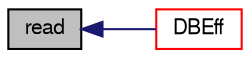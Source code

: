 digraph "read"
{
  bgcolor="transparent";
  edge [fontname="FreeSans",fontsize="10",labelfontname="FreeSans",labelfontsize="10"];
  node [fontname="FreeSans",fontsize="10",shape=record];
  rankdir="LR";
  Node1105 [label="read",height=0.2,width=0.4,color="black", fillcolor="grey75", style="filled", fontcolor="black"];
  Node1105 -> Node1106 [dir="back",color="midnightblue",fontsize="10",style="solid",fontname="FreeSans"];
  Node1106 [label="DBEff",height=0.2,width=0.4,color="red",URL="$a30614.html#aa48e60cd7debd34a3639299196441f8e",tooltip="Return the effective diffusivity for B. "];
}
